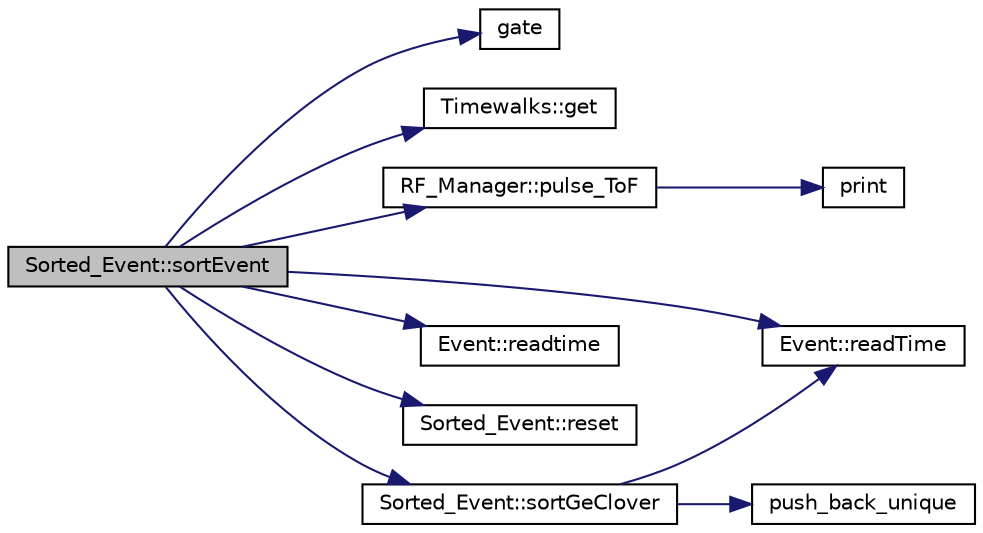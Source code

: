 digraph "Sorted_Event::sortEvent"
{
 // LATEX_PDF_SIZE
  edge [fontname="Helvetica",fontsize="10",labelfontname="Helvetica",labelfontsize="10"];
  node [fontname="Helvetica",fontsize="10",shape=record];
  rankdir="LR";
  Node1 [label="Sorted_Event::sortEvent",height=0.2,width=0.4,color="black", fillcolor="grey75", style="filled", fontcolor="black",tooltip=" "];
  Node1 -> Node2 [color="midnightblue",fontsize="10",style="solid",fontname="Helvetica"];
  Node2 [label="gate",height=0.2,width=0.4,color="black", fillcolor="white", style="filled",URL="$utils_8hpp.html#a8db3ececa8e6fbc837462d217dbbdf62",tooltip=" "];
  Node1 -> Node3 [color="midnightblue",fontsize="10",style="solid",fontname="Helvetica"];
  Node3 [label="Timewalks::get",height=0.2,width=0.4,color="black", fillcolor="white", style="filled",URL="$class_timewalks.html#a112f6d6cfc2b1a3de2f1f148141a3892",tooltip=" "];
  Node1 -> Node4 [color="midnightblue",fontsize="10",style="solid",fontname="Helvetica"];
  Node4 [label="RF_Manager::pulse_ToF",height=0.2,width=0.4,color="black", fillcolor="white", style="filled",URL="$class_r_f___manager.html#a63ac5b91283369764fbe1029c5f296c1",tooltip=" "];
  Node4 -> Node5 [color="midnightblue",fontsize="10",style="solid",fontname="Helvetica"];
  Node5 [label="print",height=0.2,width=0.4,color="black", fillcolor="white", style="filled",URL="$utils_8hpp.html#a66ca7a7876bba06ed99b2fa6945cd2b0",tooltip=" "];
  Node1 -> Node6 [color="midnightblue",fontsize="10",style="solid",fontname="Helvetica"];
  Node6 [label="Event::readTime",height=0.2,width=0.4,color="black", fillcolor="white", style="filled",URL="$class_event.html#ac54af92399acaa1d785a7e3cbbb28df8",tooltip=" "];
  Node1 -> Node7 [color="midnightblue",fontsize="10",style="solid",fontname="Helvetica"];
  Node7 [label="Event::readtime",height=0.2,width=0.4,color="black", fillcolor="white", style="filled",URL="$class_event.html#aa7c6249a078f41999a7c20b60ec0bdb6",tooltip=" "];
  Node1 -> Node8 [color="midnightblue",fontsize="10",style="solid",fontname="Helvetica"];
  Node8 [label="Sorted_Event::reset",height=0.2,width=0.4,color="black", fillcolor="white", style="filled",URL="$class_sorted___event.html#a9d502b0a90b38c3a02d1d12e19818231",tooltip=" "];
  Node1 -> Node9 [color="midnightblue",fontsize="10",style="solid",fontname="Helvetica"];
  Node9 [label="Sorted_Event::sortGeClover",height=0.2,width=0.4,color="black", fillcolor="white", style="filled",URL="$class_sorted___event.html#a868a20701f8be649bbaf0a0366c378d0",tooltip=" "];
  Node9 -> Node10 [color="midnightblue",fontsize="10",style="solid",fontname="Helvetica"];
  Node10 [label="push_back_unique",height=0.2,width=0.4,color="black", fillcolor="white", style="filled",URL="$vector__functions_8hpp.html#a0714a23fb316299fdee1e44d9f46343b",tooltip=" "];
  Node9 -> Node6 [color="midnightblue",fontsize="10",style="solid",fontname="Helvetica"];
}
